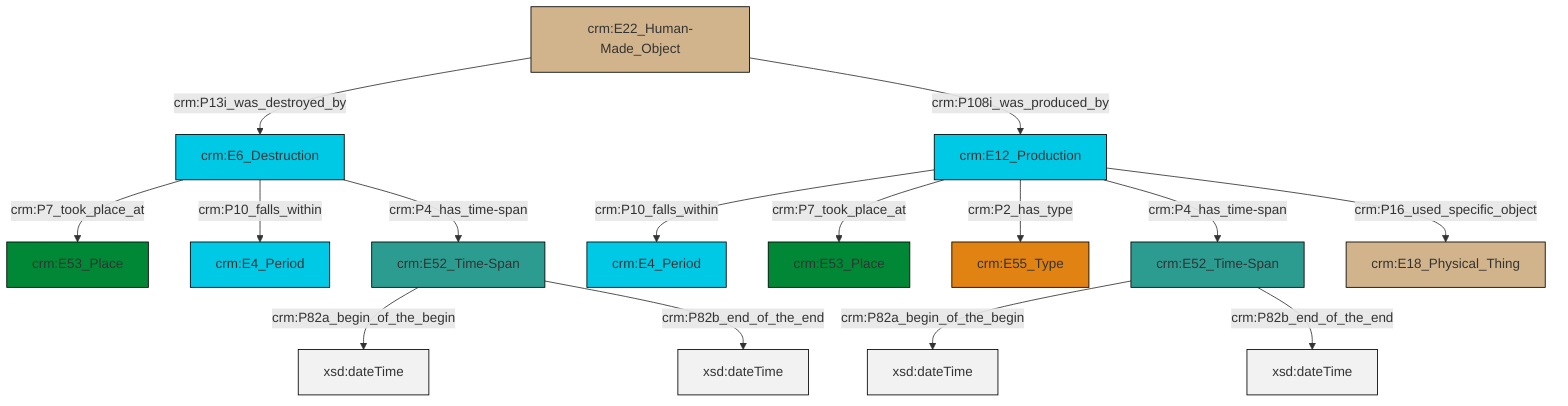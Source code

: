 graph TD
classDef Literal fill:#f2f2f2,stroke:#000000;
classDef CRM_Entity fill:#FFFFFF,stroke:#000000;
classDef Temporal_Entity fill:#00C9E6, stroke:#000000;
classDef Type fill:#E18312, stroke:#000000;
classDef Time-Span fill:#2C9C91, stroke:#000000;
classDef Appellation fill:#FFEB7F, stroke:#000000;
classDef Place fill:#008836, stroke:#000000;
classDef Persistent_Item fill:#B266B2, stroke:#000000;
classDef Conceptual_Object fill:#FFD700, stroke:#000000;
classDef Physical_Thing fill:#D2B48C, stroke:#000000;
classDef Actor fill:#f58aad, stroke:#000000;
classDef PC_Classes fill:#4ce600, stroke:#000000;
classDef Multi fill:#cccccc,stroke:#000000;

0["crm:E52_Time-Span"]:::Time-Span -->|crm:P82a_begin_of_the_begin| 1[xsd:dateTime]:::Literal
2["crm:E6_Destruction"]:::Temporal_Entity -->|crm:P7_took_place_at| 4["crm:E53_Place"]:::Place
8["crm:E12_Production"]:::Temporal_Entity -->|crm:P10_falls_within| 6["crm:E4_Period"]:::Temporal_Entity
8["crm:E12_Production"]:::Temporal_Entity -->|crm:P7_took_place_at| 9["crm:E53_Place"]:::Place
0["crm:E52_Time-Span"]:::Time-Span -->|crm:P82b_end_of_the_end| 10[xsd:dateTime]:::Literal
18["crm:E22_Human-Made_Object"]:::Physical_Thing -->|crm:P13i_was_destroyed_by| 2["crm:E6_Destruction"]:::Temporal_Entity
8["crm:E12_Production"]:::Temporal_Entity -->|crm:P2_has_type| 20["crm:E55_Type"]:::Type
11["crm:E52_Time-Span"]:::Time-Span -->|crm:P82a_begin_of_the_begin| 21[xsd:dateTime]:::Literal
11["crm:E52_Time-Span"]:::Time-Span -->|crm:P82b_end_of_the_end| 23[xsd:dateTime]:::Literal
8["crm:E12_Production"]:::Temporal_Entity -->|crm:P4_has_time-span| 11["crm:E52_Time-Span"]:::Time-Span
2["crm:E6_Destruction"]:::Temporal_Entity -->|crm:P10_falls_within| 16["crm:E4_Period"]:::Temporal_Entity
8["crm:E12_Production"]:::Temporal_Entity -->|crm:P16_used_specific_object| 13["crm:E18_Physical_Thing"]:::Physical_Thing
2["crm:E6_Destruction"]:::Temporal_Entity -->|crm:P4_has_time-span| 0["crm:E52_Time-Span"]:::Time-Span
18["crm:E22_Human-Made_Object"]:::Physical_Thing -->|crm:P108i_was_produced_by| 8["crm:E12_Production"]:::Temporal_Entity